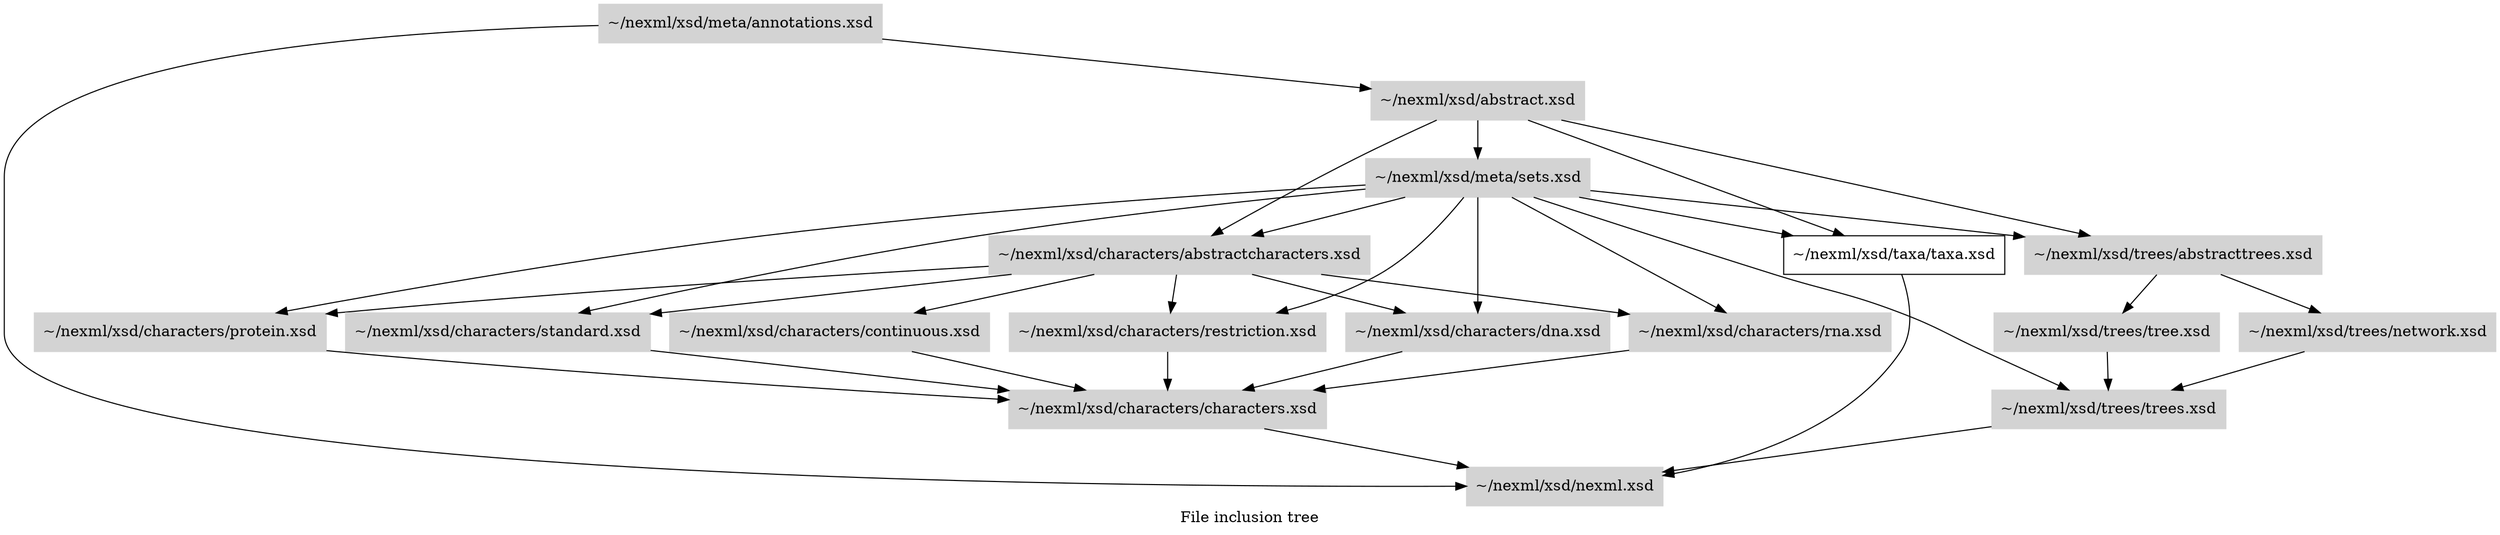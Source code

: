 /*
    this graphviz graph documents the nexml file inclusion tree
    (with focus on /Users/priyam/nexml/nexml.github.io/nexml/xsd/taxa/taxa.xsd). Graph generated on Tue Sep 23 12:49:35 2014    from template: $Id: dotinheritance.tmpl 221 2007-12-13 02:31:30Z rvos $    
*/
digraph inclusions {
    label="File inclusion tree";
                                "~/nexml/xsd/abstract.xsd" [URL="/doc/schema-1/abstract/",shape=box,color=lightgrey,style=filled];        
                            "~/nexml/xsd/meta/annotations.xsd" -> "~/nexml/xsd/abstract.xsd";
                                        "~/nexml/xsd/characters/abstractcharacters.xsd" [URL="/doc/schema-1/characters/abstractcharacters/",shape=box,color=lightgrey,style=filled];        
                            "~/nexml/xsd/abstract.xsd" -> "~/nexml/xsd/characters/abstractcharacters.xsd";
                    "~/nexml/xsd/meta/sets.xsd" -> "~/nexml/xsd/characters/abstractcharacters.xsd";
                                        "~/nexml/xsd/characters/characters.xsd" [URL="/doc/schema-1/characters/characters/",shape=box,color=lightgrey,style=filled];        
                            "~/nexml/xsd/characters/continuous.xsd" -> "~/nexml/xsd/characters/characters.xsd";
                    "~/nexml/xsd/characters/dna.xsd" -> "~/nexml/xsd/characters/characters.xsd";
                    "~/nexml/xsd/characters/protein.xsd" -> "~/nexml/xsd/characters/characters.xsd";
                    "~/nexml/xsd/characters/restriction.xsd" -> "~/nexml/xsd/characters/characters.xsd";
                    "~/nexml/xsd/characters/rna.xsd" -> "~/nexml/xsd/characters/characters.xsd";
                    "~/nexml/xsd/characters/standard.xsd" -> "~/nexml/xsd/characters/characters.xsd";
                                        "~/nexml/xsd/characters/continuous.xsd" [URL="/doc/schema-1/characters/continuous/",shape=box,color=lightgrey,style=filled];        
                            "~/nexml/xsd/characters/abstractcharacters.xsd" -> "~/nexml/xsd/characters/continuous.xsd";
                                        "~/nexml/xsd/characters/dna.xsd" [URL="/doc/schema-1/characters/dna/",shape=box,color=lightgrey,style=filled];        
                            "~/nexml/xsd/characters/abstractcharacters.xsd" -> "~/nexml/xsd/characters/dna.xsd";
                    "~/nexml/xsd/meta/sets.xsd" -> "~/nexml/xsd/characters/dna.xsd";
                                        "~/nexml/xsd/characters/protein.xsd" [URL="/doc/schema-1/characters/protein/",shape=box,color=lightgrey,style=filled];        
                            "~/nexml/xsd/characters/abstractcharacters.xsd" -> "~/nexml/xsd/characters/protein.xsd";
                    "~/nexml/xsd/meta/sets.xsd" -> "~/nexml/xsd/characters/protein.xsd";
                                        "~/nexml/xsd/characters/restriction.xsd" [URL="/doc/schema-1/characters/restriction/",shape=box,color=lightgrey,style=filled];        
                            "~/nexml/xsd/characters/abstractcharacters.xsd" -> "~/nexml/xsd/characters/restriction.xsd";
                    "~/nexml/xsd/meta/sets.xsd" -> "~/nexml/xsd/characters/restriction.xsd";
                                        "~/nexml/xsd/characters/rna.xsd" [URL="/doc/schema-1/characters/rna/",shape=box,color=lightgrey,style=filled];        
                            "~/nexml/xsd/characters/abstractcharacters.xsd" -> "~/nexml/xsd/characters/rna.xsd";
                    "~/nexml/xsd/meta/sets.xsd" -> "~/nexml/xsd/characters/rna.xsd";
                                        "~/nexml/xsd/characters/standard.xsd" [URL="/doc/schema-1/characters/standard/",shape=box,color=lightgrey,style=filled];        
                            "~/nexml/xsd/characters/abstractcharacters.xsd" -> "~/nexml/xsd/characters/standard.xsd";
                    "~/nexml/xsd/meta/sets.xsd" -> "~/nexml/xsd/characters/standard.xsd";
                                        "~/nexml/xsd/meta/annotations.xsd" [URL="/doc/schema-1/meta/annotations/",shape=box,color=lightgrey,style=filled];        
                                                "~/nexml/xsd/meta/sets.xsd" [URL="/doc/schema-1/meta/sets/",shape=box,color=lightgrey,style=filled];        
                            "~/nexml/xsd/abstract.xsd" -> "~/nexml/xsd/meta/sets.xsd";
                                        "~/nexml/xsd/nexml.xsd" [URL="/doc/schema-1/nexml/",shape=box,color=lightgrey,style=filled];        
                            "~/nexml/xsd/taxa/taxa.xsd" -> "~/nexml/xsd/nexml.xsd";
                    "~/nexml/xsd/characters/characters.xsd" -> "~/nexml/xsd/nexml.xsd";
                    "~/nexml/xsd/trees/trees.xsd" -> "~/nexml/xsd/nexml.xsd";
                    "~/nexml/xsd/meta/annotations.xsd" -> "~/nexml/xsd/nexml.xsd";
                                        "~/nexml/xsd/taxa/taxa.xsd" [URL="/doc/schema-1/taxa/taxa/",shape=box];
                            "~/nexml/xsd/abstract.xsd" -> "~/nexml/xsd/taxa/taxa.xsd";
                    "~/nexml/xsd/meta/sets.xsd" -> "~/nexml/xsd/taxa/taxa.xsd";
                                        "~/nexml/xsd/trees/abstracttrees.xsd" [URL="/doc/schema-1/trees/abstracttrees/",shape=box,color=lightgrey,style=filled];        
                            "~/nexml/xsd/abstract.xsd" -> "~/nexml/xsd/trees/abstracttrees.xsd";
                    "~/nexml/xsd/meta/sets.xsd" -> "~/nexml/xsd/trees/abstracttrees.xsd";
                                        "~/nexml/xsd/trees/network.xsd" [URL="/doc/schema-1/trees/network/",shape=box,color=lightgrey,style=filled];        
                            "~/nexml/xsd/trees/abstracttrees.xsd" -> "~/nexml/xsd/trees/network.xsd";
                                        "~/nexml/xsd/trees/tree.xsd" [URL="/doc/schema-1/trees/tree/",shape=box,color=lightgrey,style=filled];        
                            "~/nexml/xsd/trees/abstracttrees.xsd" -> "~/nexml/xsd/trees/tree.xsd";
                                        "~/nexml/xsd/trees/trees.xsd" [URL="/doc/schema-1/trees/trees/",shape=box,color=lightgrey,style=filled];        
                            "~/nexml/xsd/trees/tree.xsd" -> "~/nexml/xsd/trees/trees.xsd";
                    "~/nexml/xsd/trees/network.xsd" -> "~/nexml/xsd/trees/trees.xsd";
                    "~/nexml/xsd/meta/sets.xsd" -> "~/nexml/xsd/trees/trees.xsd";
            }
